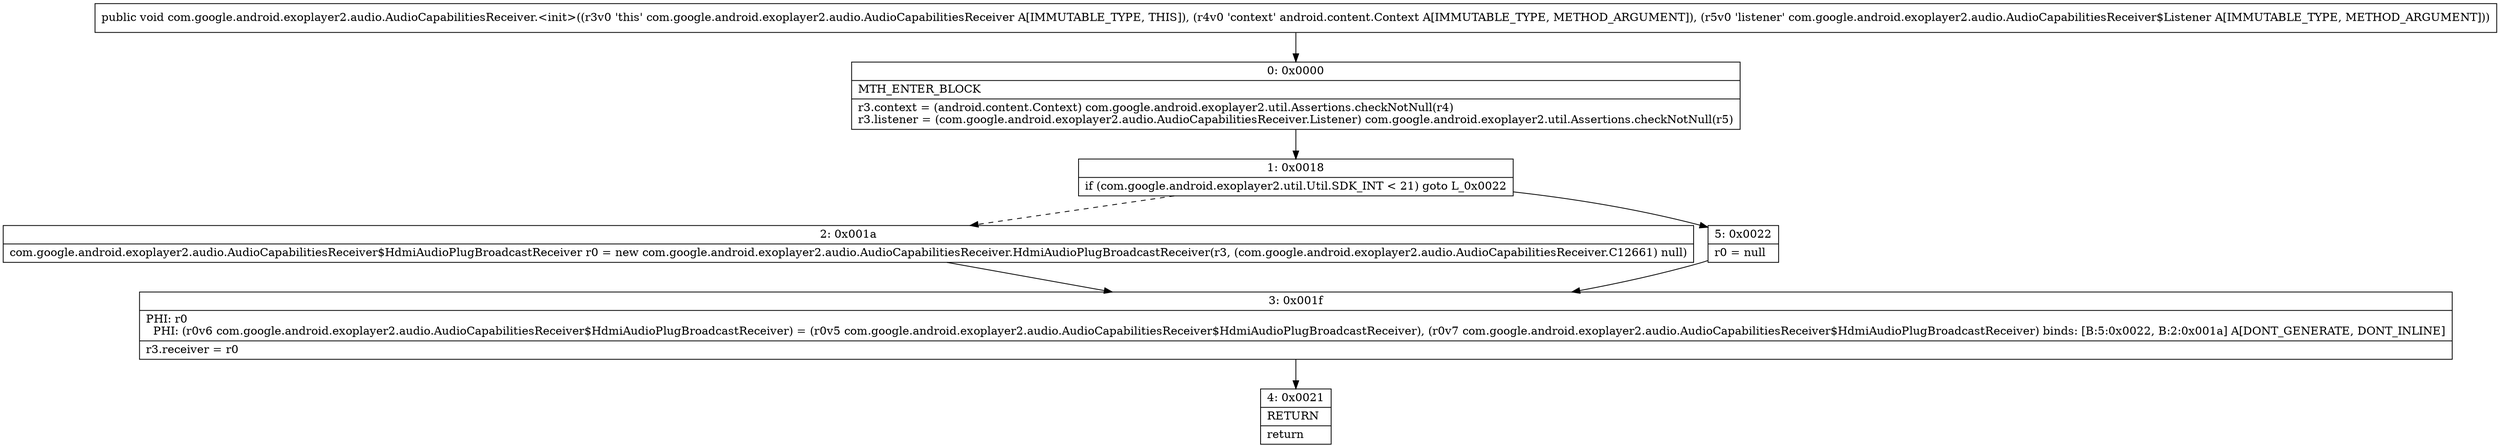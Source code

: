 digraph "CFG forcom.google.android.exoplayer2.audio.AudioCapabilitiesReceiver.\<init\>(Landroid\/content\/Context;Lcom\/google\/android\/exoplayer2\/audio\/AudioCapabilitiesReceiver$Listener;)V" {
Node_0 [shape=record,label="{0\:\ 0x0000|MTH_ENTER_BLOCK\l|r3.context = (android.content.Context) com.google.android.exoplayer2.util.Assertions.checkNotNull(r4)\lr3.listener = (com.google.android.exoplayer2.audio.AudioCapabilitiesReceiver.Listener) com.google.android.exoplayer2.util.Assertions.checkNotNull(r5)\l}"];
Node_1 [shape=record,label="{1\:\ 0x0018|if (com.google.android.exoplayer2.util.Util.SDK_INT \< 21) goto L_0x0022\l}"];
Node_2 [shape=record,label="{2\:\ 0x001a|com.google.android.exoplayer2.audio.AudioCapabilitiesReceiver$HdmiAudioPlugBroadcastReceiver r0 = new com.google.android.exoplayer2.audio.AudioCapabilitiesReceiver.HdmiAudioPlugBroadcastReceiver(r3, (com.google.android.exoplayer2.audio.AudioCapabilitiesReceiver.C12661) null)\l}"];
Node_3 [shape=record,label="{3\:\ 0x001f|PHI: r0 \l  PHI: (r0v6 com.google.android.exoplayer2.audio.AudioCapabilitiesReceiver$HdmiAudioPlugBroadcastReceiver) = (r0v5 com.google.android.exoplayer2.audio.AudioCapabilitiesReceiver$HdmiAudioPlugBroadcastReceiver), (r0v7 com.google.android.exoplayer2.audio.AudioCapabilitiesReceiver$HdmiAudioPlugBroadcastReceiver) binds: [B:5:0x0022, B:2:0x001a] A[DONT_GENERATE, DONT_INLINE]\l|r3.receiver = r0\l}"];
Node_4 [shape=record,label="{4\:\ 0x0021|RETURN\l|return\l}"];
Node_5 [shape=record,label="{5\:\ 0x0022|r0 = null\l}"];
MethodNode[shape=record,label="{public void com.google.android.exoplayer2.audio.AudioCapabilitiesReceiver.\<init\>((r3v0 'this' com.google.android.exoplayer2.audio.AudioCapabilitiesReceiver A[IMMUTABLE_TYPE, THIS]), (r4v0 'context' android.content.Context A[IMMUTABLE_TYPE, METHOD_ARGUMENT]), (r5v0 'listener' com.google.android.exoplayer2.audio.AudioCapabilitiesReceiver$Listener A[IMMUTABLE_TYPE, METHOD_ARGUMENT])) }"];
MethodNode -> Node_0;
Node_0 -> Node_1;
Node_1 -> Node_2[style=dashed];
Node_1 -> Node_5;
Node_2 -> Node_3;
Node_3 -> Node_4;
Node_5 -> Node_3;
}

